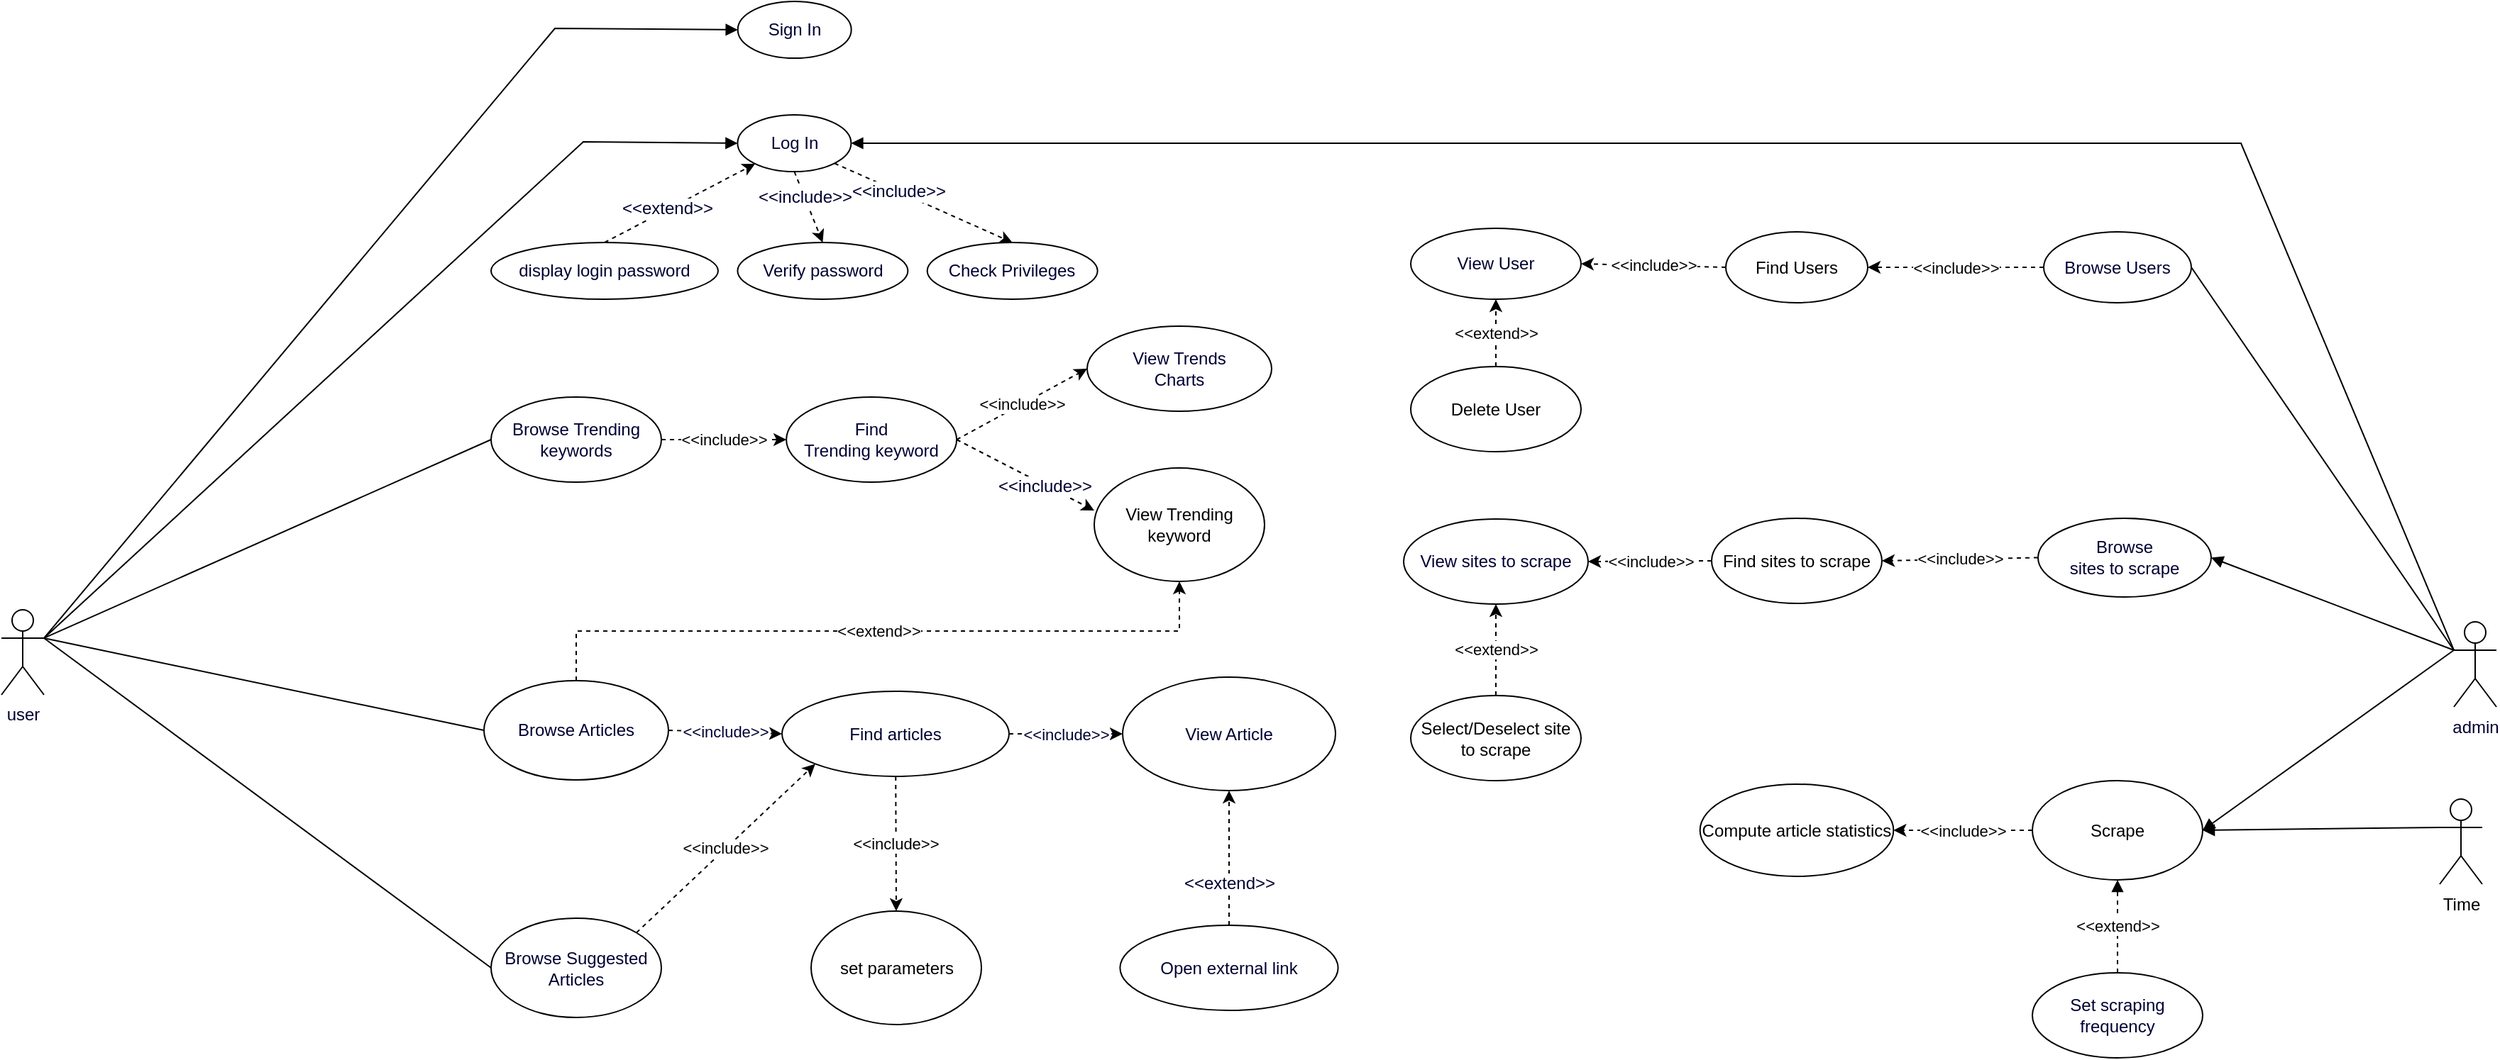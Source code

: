 <mxfile version="12.1.0" type="device" pages="1"><diagram id="ZAgGAIi3dmVIeflnCfv2" name="Page-1"><mxGraphModel dx="1679" dy="534" grid="1" gridSize="10" guides="1" tooltips="1" connect="1" arrows="1" fold="1" page="1" pageScale="1" pageWidth="827" pageHeight="1169" math="0" shadow="0"><root><mxCell id="0"/><mxCell id="1" parent="0"/><mxCell id="CP3oCDRxCd9tqITZmoJh-10" style="rounded=0;orthogonalLoop=1;jettySize=auto;html=1;entryX=0;entryY=0.5;entryDx=0;entryDy=0;exitX=1;exitY=0.333;exitDx=0;exitDy=0;exitPerimeter=0;endArrow=block;endFill=1;fontColor=#000033;" parent="1" source="CP3oCDRxCd9tqITZmoJh-8" target="CP3oCDRxCd9tqITZmoJh-9" edge="1"><mxGeometry relative="1" as="geometry"><mxPoint x="100" y="280" as="sourcePoint"/><Array as="points"><mxPoint x="130" y="80"/></Array></mxGeometry></mxCell><mxCell id="CP3oCDRxCd9tqITZmoJh-12" style="edgeStyle=none;rounded=0;orthogonalLoop=1;jettySize=auto;html=1;exitX=1;exitY=0.333;exitDx=0;exitDy=0;exitPerimeter=0;entryX=0;entryY=0.5;entryDx=0;entryDy=0;endArrow=block;endFill=1;fontColor=#000033;" parent="1" source="CP3oCDRxCd9tqITZmoJh-8" target="CP3oCDRxCd9tqITZmoJh-11" edge="1"><mxGeometry relative="1" as="geometry"><Array as="points"><mxPoint x="150" y="160"/></Array></mxGeometry></mxCell><mxCell id="CP3oCDRxCd9tqITZmoJh-25" style="edgeStyle=none;rounded=0;orthogonalLoop=1;jettySize=auto;html=1;exitX=1;exitY=0.333;exitDx=0;exitDy=0;exitPerimeter=0;entryX=0;entryY=0.5;entryDx=0;entryDy=0;endArrow=none;endFill=0;fontColor=#000033;" parent="1" source="CP3oCDRxCd9tqITZmoJh-8" target="CP3oCDRxCd9tqITZmoJh-23" edge="1"><mxGeometry relative="1" as="geometry"/></mxCell><mxCell id="CP3oCDRxCd9tqITZmoJh-32" style="edgeStyle=none;rounded=0;orthogonalLoop=1;jettySize=auto;html=1;exitX=1;exitY=0.333;exitDx=0;exitDy=0;exitPerimeter=0;entryX=0;entryY=0.5;entryDx=0;entryDy=0;startArrow=none;startFill=0;endArrow=none;endFill=0;fontColor=#000033;" parent="1" source="CP3oCDRxCd9tqITZmoJh-8" target="CP3oCDRxCd9tqITZmoJh-31" edge="1"><mxGeometry relative="1" as="geometry"/></mxCell><mxCell id="CP3oCDRxCd9tqITZmoJh-58" style="edgeStyle=none;rounded=0;orthogonalLoop=1;jettySize=auto;html=1;exitX=1;exitY=0.333;exitDx=0;exitDy=0;exitPerimeter=0;entryX=0;entryY=0.5;entryDx=0;entryDy=0;startArrow=none;startFill=0;endArrow=none;endFill=0;fontColor=#000033;" parent="1" source="CP3oCDRxCd9tqITZmoJh-8" target="CP3oCDRxCd9tqITZmoJh-57" edge="1"><mxGeometry relative="1" as="geometry"/></mxCell><mxCell id="CP3oCDRxCd9tqITZmoJh-8" value="user" style="shape=umlActor;verticalLabelPosition=bottom;labelBackgroundColor=#ffffff;verticalAlign=top;html=1;fontColor=#000033;" parent="1" vertex="1"><mxGeometry x="-260" y="490" width="30" height="60" as="geometry"/></mxCell><mxCell id="CP3oCDRxCd9tqITZmoJh-9" value="Sign In" style="ellipse;whiteSpace=wrap;html=1;fontColor=#000033;" parent="1" vertex="1"><mxGeometry x="258.833" y="61" width="80" height="40" as="geometry"/></mxCell><mxCell id="CP3oCDRxCd9tqITZmoJh-16" style="edgeStyle=none;rounded=0;orthogonalLoop=1;jettySize=auto;html=1;exitX=0.5;exitY=1;exitDx=0;exitDy=0;entryX=0.5;entryY=0;entryDx=0;entryDy=0;dashed=1;fontColor=#000033;" parent="1" source="CP3oCDRxCd9tqITZmoJh-11" target="CP3oCDRxCd9tqITZmoJh-15" edge="1"><mxGeometry relative="1" as="geometry"/></mxCell><mxCell id="CP3oCDRxCd9tqITZmoJh-17" value="&amp;lt;&amp;lt;include&amp;gt;&amp;gt;" style="text;html=1;align=center;verticalAlign=middle;resizable=0;points=[];;labelBackgroundColor=#ffffff;fontColor=#000033;" parent="CP3oCDRxCd9tqITZmoJh-16" vertex="1" connectable="0"><mxGeometry x="-0.295" relative="1" as="geometry"><mxPoint as="offset"/></mxGeometry></mxCell><mxCell id="CP3oCDRxCd9tqITZmoJh-11" value="Log In" style="ellipse;whiteSpace=wrap;html=1;fontColor=#000033;" parent="1" vertex="1"><mxGeometry x="258.693" y="141" width="80" height="40" as="geometry"/></mxCell><mxCell id="CP3oCDRxCd9tqITZmoJh-15" value="Verify password" style="ellipse;whiteSpace=wrap;html=1;fontColor=#000033;" parent="1" vertex="1"><mxGeometry x="258.693" y="231" width="120" height="40" as="geometry"/></mxCell><mxCell id="CP3oCDRxCd9tqITZmoJh-20" style="edgeStyle=none;rounded=0;orthogonalLoop=1;jettySize=auto;html=1;exitX=0.5;exitY=0;exitDx=0;exitDy=0;dashed=1;fontColor=#000033;" parent="1" source="CP3oCDRxCd9tqITZmoJh-18" target="CP3oCDRxCd9tqITZmoJh-11" edge="1"><mxGeometry relative="1" as="geometry"/></mxCell><mxCell id="CP3oCDRxCd9tqITZmoJh-21" value="&amp;lt;&amp;lt;extend&amp;gt;&amp;gt;" style="text;html=1;align=center;verticalAlign=middle;resizable=0;points=[];;labelBackgroundColor=#ffffff;fontColor=#000033;" parent="CP3oCDRxCd9tqITZmoJh-20" vertex="1" connectable="0"><mxGeometry x="-0.163" y="1" relative="1" as="geometry"><mxPoint as="offset"/></mxGeometry></mxCell><mxCell id="CP3oCDRxCd9tqITZmoJh-18" value="display login password" style="ellipse;whiteSpace=wrap;html=1;fontColor=#000033;" parent="1" vertex="1"><mxGeometry x="84.983" y="231" width="160" height="40" as="geometry"/></mxCell><mxCell id="AH1tyNpUIjv2iRFEE-po-1" value="&amp;lt;&amp;lt;include&amp;gt;&amp;gt;" style="rounded=0;orthogonalLoop=1;jettySize=auto;html=1;exitX=1;exitY=0.5;exitDx=0;exitDy=0;entryX=0;entryY=0.5;entryDx=0;entryDy=0;dashed=1;" parent="1" source="CP3oCDRxCd9tqITZmoJh-23" target="CP3oCDRxCd9tqITZmoJh-27" edge="1"><mxGeometry relative="1" as="geometry"/></mxCell><mxCell id="CP3oCDRxCd9tqITZmoJh-23" value="&lt;div&gt;Browse Trending&lt;/div&gt;&lt;font style=&quot;font-size: 12px&quot;&gt;keywords&lt;/font&gt;" style="ellipse;whiteSpace=wrap;html=1;fontColor=#000033;" parent="1" vertex="1"><mxGeometry x="85" y="340" width="120" height="60" as="geometry"/></mxCell><mxCell id="CP3oCDRxCd9tqITZmoJh-33" style="edgeStyle=none;rounded=0;orthogonalLoop=1;jettySize=auto;html=1;exitX=1;exitY=0.5;exitDx=0;exitDy=0;entryX=0;entryY=0.375;entryDx=0;entryDy=0;entryPerimeter=0;startArrow=none;startFill=0;endArrow=classic;endFill=1;dashed=1;fontColor=#000033;" parent="1" source="CP3oCDRxCd9tqITZmoJh-27" target="AH1tyNpUIjv2iRFEE-po-2" edge="1"><mxGeometry relative="1" as="geometry"/></mxCell><mxCell id="CP3oCDRxCd9tqITZmoJh-39" value="&amp;lt;&amp;lt;include&amp;gt;&amp;gt;" style="text;html=1;align=center;verticalAlign=middle;resizable=0;points=[];;labelBackgroundColor=#ffffff;fontColor=#000033;" parent="CP3oCDRxCd9tqITZmoJh-33" vertex="1" connectable="0"><mxGeometry x="0.285" y="-1" relative="1" as="geometry"><mxPoint as="offset"/></mxGeometry></mxCell><mxCell id="CP3oCDRxCd9tqITZmoJh-27" value="&lt;div&gt;Find&lt;br&gt;&lt;/div&gt;&lt;font style=&quot;font-size: 12px&quot;&gt;Trending keyword&lt;br&gt;&lt;/font&gt;" style="ellipse;whiteSpace=wrap;html=1;fontColor=#000033;" parent="1" vertex="1"><mxGeometry x="293.06" y="340" width="120" height="60" as="geometry"/></mxCell><mxCell id="CP3oCDRxCd9tqITZmoJh-42" value="&amp;lt;&amp;lt;include&amp;gt;&amp;gt;" style="edgeStyle=none;rounded=0;orthogonalLoop=1;jettySize=auto;html=1;exitX=1;exitY=0.5;exitDx=0;exitDy=0;entryX=0;entryY=0.5;entryDx=0;entryDy=0;dashed=1;startArrow=none;startFill=0;endArrow=classic;endFill=1;fontColor=#000033;" parent="1" source="CP3oCDRxCd9tqITZmoJh-31" target="CP3oCDRxCd9tqITZmoJh-41" edge="1"><mxGeometry relative="1" as="geometry"/></mxCell><mxCell id="CP3oCDRxCd9tqITZmoJh-31" value="Browse Articles" style="ellipse;whiteSpace=wrap;html=1;fontColor=#000033;" parent="1" vertex="1"><mxGeometry x="80" y="540" width="130" height="70" as="geometry"/></mxCell><mxCell id="AH1tyNpUIjv2iRFEE-po-13" value="&amp;lt;&amp;lt;include&amp;gt;&amp;gt;" style="edgeStyle=none;rounded=0;orthogonalLoop=1;jettySize=auto;html=1;entryX=0.5;entryY=0;entryDx=0;entryDy=0;dashed=1;" parent="1" source="CP3oCDRxCd9tqITZmoJh-41" target="AH1tyNpUIjv2iRFEE-po-11" edge="1"><mxGeometry relative="1" as="geometry"/></mxCell><mxCell id="CP3oCDRxCd9tqITZmoJh-41" value="Find articles" style="ellipse;whiteSpace=wrap;html=1;fontColor=#000033;" parent="1" vertex="1"><mxGeometry x="290" y="547.5" width="160" height="60" as="geometry"/></mxCell><mxCell id="CP3oCDRxCd9tqITZmoJh-52" value="&amp;lt;&amp;lt;include&amp;gt;&amp;gt;" style="edgeStyle=none;rounded=0;orthogonalLoop=1;jettySize=auto;html=1;exitX=1;exitY=0.5;exitDx=0;exitDy=0;entryX=0;entryY=0.5;entryDx=0;entryDy=0;dashed=1;startArrow=none;startFill=0;endArrow=classic;endFill=1;fontColor=#000033;" parent="1" source="CP3oCDRxCd9tqITZmoJh-41" target="CP3oCDRxCd9tqITZmoJh-51" edge="1"><mxGeometry relative="1" as="geometry"><mxPoint x="450.0" y="667.5" as="sourcePoint"/></mxGeometry></mxCell><mxCell id="CP3oCDRxCd9tqITZmoJh-51" value="View Article" style="ellipse;whiteSpace=wrap;html=1;fontColor=#000033;" parent="1" vertex="1"><mxGeometry x="530" y="537.5" width="150" height="80" as="geometry"/></mxCell><mxCell id="CP3oCDRxCd9tqITZmoJh-54" value="Open external link" style="ellipse;whiteSpace=wrap;html=1;fontColor=#000033;" parent="1" vertex="1"><mxGeometry x="528.18" y="712.5" width="153.64" height="60" as="geometry"/></mxCell><mxCell id="AH1tyNpUIjv2iRFEE-po-10" value="&amp;lt;&amp;lt;include&amp;gt;&amp;gt;" style="edgeStyle=none;rounded=0;orthogonalLoop=1;jettySize=auto;html=1;exitX=1;exitY=0;exitDx=0;exitDy=0;entryX=0;entryY=1;entryDx=0;entryDy=0;dashed=1;" parent="1" source="CP3oCDRxCd9tqITZmoJh-57" target="CP3oCDRxCd9tqITZmoJh-41" edge="1"><mxGeometry relative="1" as="geometry"/></mxCell><mxCell id="CP3oCDRxCd9tqITZmoJh-57" value="&lt;div&gt;Browse Suggested&lt;/div&gt;&lt;div&gt;Articles&lt;br&gt;&lt;/div&gt;&lt;i&gt;&lt;font style=&quot;font-size: 10px&quot;&gt;&lt;/font&gt;&lt;/i&gt;" style="ellipse;whiteSpace=wrap;html=1;fontColor=#000033;" parent="1" vertex="1"><mxGeometry x="85" y="707.5" width="120" height="70" as="geometry"/></mxCell><mxCell id="AH1tyNpUIjv2iRFEE-po-49" value="&amp;lt;&amp;lt;include&amp;gt;&amp;gt;" style="edgeStyle=none;rounded=0;orthogonalLoop=1;jettySize=auto;html=1;exitX=1;exitY=0.5;exitDx=0;exitDy=0;entryX=0;entryY=0.5;entryDx=0;entryDy=0;dashed=1;endArrow=classic;endFill=1;" parent="1" source="CP3oCDRxCd9tqITZmoJh-27" target="CP3oCDRxCd9tqITZmoJh-68" edge="1"><mxGeometry relative="1" as="geometry"/></mxCell><mxCell id="CP3oCDRxCd9tqITZmoJh-68" value="&lt;div&gt;View Trends&lt;/div&gt;&lt;div&gt;Charts&lt;br&gt;&lt;/div&gt;" style="ellipse;whiteSpace=wrap;html=1;fontColor=#000033;" parent="1" vertex="1"><mxGeometry x="505" y="290" width="130" height="60" as="geometry"/></mxCell><mxCell id="27m-Bh1FoH7Uecb6Px1l-14" style="edgeStyle=none;rounded=0;orthogonalLoop=1;jettySize=auto;html=1;exitX=0;exitY=0.333;exitDx=0;exitDy=0;exitPerimeter=0;endArrow=block;endFill=1;entryX=1;entryY=0.5;entryDx=0;entryDy=0;" parent="1" source="CP3oCDRxCd9tqITZmoJh-70" target="AH1tyNpUIjv2iRFEE-po-36" edge="1"><mxGeometry relative="1" as="geometry"><mxPoint x="1256.0" y="678.5" as="targetPoint"/></mxGeometry></mxCell><mxCell id="27m-Bh1FoH7Uecb6Px1l-19" style="edgeStyle=none;rounded=0;orthogonalLoop=1;jettySize=auto;html=1;exitX=0;exitY=0.333;exitDx=0;exitDy=0;exitPerimeter=0;entryX=1;entryY=0.5;entryDx=0;entryDy=0;startArrow=none;startFill=0;endArrow=block;endFill=1;" parent="1" source="CP3oCDRxCd9tqITZmoJh-70" target="27m-Bh1FoH7Uecb6Px1l-17" edge="1"><mxGeometry relative="1" as="geometry"/></mxCell><mxCell id="27m-Bh1FoH7Uecb6Px1l-24" style="edgeStyle=none;rounded=0;orthogonalLoop=1;jettySize=auto;html=1;exitX=0;exitY=0.333;exitDx=0;exitDy=0;exitPerimeter=0;entryX=1;entryY=0.5;entryDx=0;entryDy=0;startArrow=none;startFill=0;endArrow=block;endFill=1;" parent="1" source="CP3oCDRxCd9tqITZmoJh-70" target="CP3oCDRxCd9tqITZmoJh-11" edge="1"><mxGeometry relative="1" as="geometry"><Array as="points"><mxPoint x="1318" y="161"/></Array></mxGeometry></mxCell><mxCell id="CP3oCDRxCd9tqITZmoJh-70" value="admin" style="shape=umlActor;verticalLabelPosition=bottom;labelBackgroundColor=#ffffff;verticalAlign=top;html=1;outlineConnect=0;fontColor=#000033;" parent="1" vertex="1"><mxGeometry x="1468" y="498.5" width="30" height="60" as="geometry"/></mxCell><mxCell id="CP3oCDRxCd9tqITZmoJh-73" value="View User" style="ellipse;whiteSpace=wrap;html=1;fontColor=#000033;" parent="1" vertex="1"><mxGeometry x="733" y="221" width="120" height="50" as="geometry"/></mxCell><mxCell id="3uTC4VKs4l4GMZnqRIRb-13" style="rounded=0;orthogonalLoop=1;jettySize=auto;html=1;exitX=1;exitY=0.5;exitDx=0;exitDy=0;entryX=0;entryY=0.333;entryDx=0;entryDy=0;entryPerimeter=0;endArrow=none;endFill=0;" parent="1" source="27m-Bh1FoH7Uecb6Px1l-5" target="CP3oCDRxCd9tqITZmoJh-70" edge="1"><mxGeometry relative="1" as="geometry"/></mxCell><mxCell id="AH1tyNpUIjv2iRFEE-po-16" value="&amp;lt;&amp;lt;include&amp;gt;&amp;gt;" style="edgeStyle=none;rounded=0;orthogonalLoop=1;jettySize=auto;html=1;exitX=0;exitY=0.5;exitDx=0;exitDy=0;entryX=1;entryY=0.5;entryDx=0;entryDy=0;dashed=1;" parent="1" source="27m-Bh1FoH7Uecb6Px1l-5" target="AH1tyNpUIjv2iRFEE-po-15" edge="1"><mxGeometry relative="1" as="geometry"/></mxCell><mxCell id="27m-Bh1FoH7Uecb6Px1l-5" value="Browse Users" style="ellipse;whiteSpace=wrap;html=1;fontColor=#000033;" parent="1" vertex="1"><mxGeometry x="1179" y="223.5" width="104" height="50" as="geometry"/></mxCell><mxCell id="nXRlY34XPdnpc04_hnTt-8" value="&amp;lt;&amp;lt;extend&amp;gt;&amp;gt;" style="edgeStyle=none;rounded=0;orthogonalLoop=1;jettySize=auto;html=1;exitX=0.5;exitY=0;exitDx=0;exitDy=0;entryX=0.5;entryY=1;entryDx=0;entryDy=0;endArrow=block;endFill=1;dashed=1;" parent="1" source="27m-Bh1FoH7Uecb6Px1l-11" target="AH1tyNpUIjv2iRFEE-po-36" edge="1"><mxGeometry relative="1" as="geometry"/></mxCell><mxCell id="27m-Bh1FoH7Uecb6Px1l-11" value="Set scraping frequency" style="ellipse;whiteSpace=wrap;html=1;fontColor=#000033;" parent="1" vertex="1"><mxGeometry x="1171" y="746" width="120" height="60" as="geometry"/></mxCell><mxCell id="AH1tyNpUIjv2iRFEE-po-24" value="&amp;lt;&amp;lt;include&amp;gt;&amp;gt;" style="edgeStyle=none;rounded=0;orthogonalLoop=1;jettySize=auto;html=1;exitX=0;exitY=0.5;exitDx=0;exitDy=0;entryX=1;entryY=0.5;entryDx=0;entryDy=0;dashed=1;" parent="1" source="27m-Bh1FoH7Uecb6Px1l-17" target="AH1tyNpUIjv2iRFEE-po-22" edge="1"><mxGeometry relative="1" as="geometry"/></mxCell><mxCell id="27m-Bh1FoH7Uecb6Px1l-17" value="&lt;div&gt;Browse&lt;/div&gt;&lt;div&gt;sites to scrape&lt;br&gt;&lt;/div&gt;" style="ellipse;whiteSpace=wrap;html=1;fontColor=#000033;" parent="1" vertex="1"><mxGeometry x="1175" y="425.5" width="122" height="55.5" as="geometry"/></mxCell><mxCell id="27m-Bh1FoH7Uecb6Px1l-20" value="View sites to scrape" style="ellipse;whiteSpace=wrap;html=1;fontColor=#000033;" parent="1" vertex="1"><mxGeometry x="728" y="426" width="130" height="60" as="geometry"/></mxCell><mxCell id="3uTC4VKs4l4GMZnqRIRb-2" value="Check Privileges" style="ellipse;whiteSpace=wrap;html=1;fontColor=#000033;" parent="1" vertex="1"><mxGeometry x="392.333" y="231" width="120" height="40" as="geometry"/></mxCell><mxCell id="3uTC4VKs4l4GMZnqRIRb-3" style="edgeStyle=none;rounded=0;orthogonalLoop=1;jettySize=auto;html=1;exitX=1;exitY=1;exitDx=0;exitDy=0;entryX=0.5;entryY=0;entryDx=0;entryDy=0;dashed=1;fontColor=#000033;" parent="1" source="CP3oCDRxCd9tqITZmoJh-11" target="3uTC4VKs4l4GMZnqRIRb-2" edge="1"><mxGeometry relative="1" as="geometry"><mxPoint x="208.693" y="191" as="sourcePoint"/><mxPoint x="308.693" y="321" as="targetPoint"/><Array as="points"/></mxGeometry></mxCell><mxCell id="3uTC4VKs4l4GMZnqRIRb-4" value="&amp;lt;&amp;lt;include&amp;gt;&amp;gt;" style="text;html=1;align=center;verticalAlign=middle;resizable=0;points=[];;labelBackgroundColor=#ffffff;fontColor=#000033;" parent="3uTC4VKs4l4GMZnqRIRb-3" vertex="1" connectable="0"><mxGeometry x="-0.295" relative="1" as="geometry"><mxPoint as="offset"/></mxGeometry></mxCell><mxCell id="3uTC4VKs4l4GMZnqRIRb-7" style="edgeStyle=none;rounded=0;orthogonalLoop=1;jettySize=auto;html=1;exitX=0.5;exitY=0;exitDx=0;exitDy=0;entryX=0.5;entryY=1;entryDx=0;entryDy=0;dashed=1;startArrow=none;startFill=0;endArrow=classic;endFill=1;fontColor=#000033;" parent="1" source="CP3oCDRxCd9tqITZmoJh-54" target="CP3oCDRxCd9tqITZmoJh-51" edge="1"><mxGeometry relative="1" as="geometry"><mxPoint x="330" y="747.5" as="sourcePoint"/><mxPoint x="172.844" y="816.498" as="targetPoint"/></mxGeometry></mxCell><mxCell id="3uTC4VKs4l4GMZnqRIRb-8" value="&amp;lt;&amp;lt;extend&amp;gt;&amp;gt;" style="text;html=1;align=center;verticalAlign=middle;resizable=0;points=[];;labelBackgroundColor=#ffffff;fontColor=#000033;" parent="3uTC4VKs4l4GMZnqRIRb-7" vertex="1" connectable="0"><mxGeometry x="-0.377" relative="1" as="geometry"><mxPoint as="offset"/></mxGeometry></mxCell><mxCell id="AH1tyNpUIjv2iRFEE-po-3" value="&amp;lt;&amp;lt;extend&amp;gt;&amp;gt;" style="edgeStyle=orthogonalEdgeStyle;rounded=0;orthogonalLoop=1;jettySize=auto;html=1;exitX=0.5;exitY=0;exitDx=0;exitDy=0;dashed=1;entryX=0.5;entryY=1;entryDx=0;entryDy=0;" parent="1" source="CP3oCDRxCd9tqITZmoJh-31" target="AH1tyNpUIjv2iRFEE-po-2" edge="1"><mxGeometry relative="1" as="geometry"><mxPoint x="310" y="490" as="targetPoint"/></mxGeometry></mxCell><mxCell id="AH1tyNpUIjv2iRFEE-po-2" value="View Trending keyword" style="ellipse;whiteSpace=wrap;html=1;" parent="1" vertex="1"><mxGeometry x="510" y="390" width="120" height="80" as="geometry"/></mxCell><mxCell id="AH1tyNpUIjv2iRFEE-po-11" value="set parameters" style="ellipse;whiteSpace=wrap;html=1;" parent="1" vertex="1"><mxGeometry x="310.5" y="702.5" width="120" height="80" as="geometry"/></mxCell><mxCell id="AH1tyNpUIjv2iRFEE-po-17" value="&amp;lt;&amp;lt;include&amp;gt;&amp;gt;" style="edgeStyle=none;rounded=0;orthogonalLoop=1;jettySize=auto;html=1;exitX=0;exitY=0.5;exitDx=0;exitDy=0;entryX=1;entryY=0.5;entryDx=0;entryDy=0;dashed=1;" parent="1" source="AH1tyNpUIjv2iRFEE-po-15" target="CP3oCDRxCd9tqITZmoJh-73" edge="1"><mxGeometry relative="1" as="geometry"/></mxCell><mxCell id="AH1tyNpUIjv2iRFEE-po-15" value="Find Users" style="ellipse;whiteSpace=wrap;html=1;" parent="1" vertex="1"><mxGeometry x="955" y="223.5" width="100" height="50" as="geometry"/></mxCell><mxCell id="AH1tyNpUIjv2iRFEE-po-25" value="&amp;lt;&amp;lt;include&amp;gt;&amp;gt;" style="edgeStyle=none;rounded=0;orthogonalLoop=1;jettySize=auto;html=1;exitX=0;exitY=0.5;exitDx=0;exitDy=0;entryX=1;entryY=0.5;entryDx=0;entryDy=0;dashed=1;" parent="1" source="AH1tyNpUIjv2iRFEE-po-22" target="27m-Bh1FoH7Uecb6Px1l-20" edge="1"><mxGeometry relative="1" as="geometry"/></mxCell><mxCell id="AH1tyNpUIjv2iRFEE-po-22" value="Find sites to scrape" style="ellipse;whiteSpace=wrap;html=1;" parent="1" vertex="1"><mxGeometry x="945" y="425.5" width="120" height="60" as="geometry"/></mxCell><mxCell id="AH1tyNpUIjv2iRFEE-po-27" value="&amp;lt;&amp;lt;extend&amp;gt;&amp;gt;" style="edgeStyle=none;rounded=0;orthogonalLoop=1;jettySize=auto;html=1;dashed=1;entryX=0.5;entryY=1;entryDx=0;entryDy=0;" parent="1" source="AH1tyNpUIjv2iRFEE-po-23" target="27m-Bh1FoH7Uecb6Px1l-20" edge="1"><mxGeometry relative="1" as="geometry"><mxPoint x="751" y="683.5" as="targetPoint"/></mxGeometry></mxCell><mxCell id="AH1tyNpUIjv2iRFEE-po-23" value="Select/Deselect site to scrape" style="ellipse;whiteSpace=wrap;html=1;" parent="1" vertex="1"><mxGeometry x="733" y="550.5" width="120" height="60" as="geometry"/></mxCell><mxCell id="AH1tyNpUIjv2iRFEE-po-43" style="edgeStyle=none;rounded=0;orthogonalLoop=1;jettySize=auto;html=1;exitX=0;exitY=0.333;exitDx=0;exitDy=0;exitPerimeter=0;entryX=1;entryY=0.5;entryDx=0;entryDy=0;endArrow=block;endFill=1;" parent="1" source="AH1tyNpUIjv2iRFEE-po-28" target="AH1tyNpUIjv2iRFEE-po-36" edge="1"><mxGeometry relative="1" as="geometry"/></mxCell><mxCell id="AH1tyNpUIjv2iRFEE-po-28" value="Time" style="shape=umlActor;verticalLabelPosition=bottom;labelBackgroundColor=#ffffff;verticalAlign=top;html=1;outlineConnect=0;" parent="1" vertex="1"><mxGeometry x="1458" y="623.5" width="30" height="60" as="geometry"/></mxCell><mxCell id="AH1tyNpUIjv2iRFEE-po-35" value="Compute article statistics" style="ellipse;whiteSpace=wrap;html=1;" parent="1" vertex="1"><mxGeometry x="936.83" y="613" width="136.35" height="65" as="geometry"/></mxCell><mxCell id="AH1tyNpUIjv2iRFEE-po-46" value="&amp;lt;&amp;lt;include&amp;gt;&amp;gt;" style="edgeStyle=none;rounded=0;orthogonalLoop=1;jettySize=auto;html=1;entryX=1;entryY=0.5;entryDx=0;entryDy=0;dashed=1;endArrow=classic;endFill=1;exitX=0;exitY=0.5;exitDx=0;exitDy=0;" parent="1" source="AH1tyNpUIjv2iRFEE-po-36" target="AH1tyNpUIjv2iRFEE-po-35" edge="1"><mxGeometry relative="1" as="geometry"/></mxCell><mxCell id="AH1tyNpUIjv2iRFEE-po-36" value="Scrape" style="ellipse;whiteSpace=wrap;html=1;" parent="1" vertex="1"><mxGeometry x="1171" y="610.5" width="120" height="70" as="geometry"/></mxCell><mxCell id="nXRlY34XPdnpc04_hnTt-1" value="Delete User" style="ellipse;whiteSpace=wrap;html=1;" parent="1" vertex="1"><mxGeometry x="733" y="318.5" width="120" height="60" as="geometry"/></mxCell><mxCell id="nXRlY34XPdnpc04_hnTt-2" value="&amp;lt;&amp;lt;extend&amp;gt;&amp;gt;" style="edgeStyle=none;rounded=0;orthogonalLoop=1;jettySize=auto;html=1;dashed=1;entryX=0.5;entryY=1;entryDx=0;entryDy=0;exitX=0.5;exitY=0;exitDx=0;exitDy=0;" parent="1" source="nXRlY34XPdnpc04_hnTt-1" target="CP3oCDRxCd9tqITZmoJh-73" edge="1"><mxGeometry relative="1" as="geometry"><mxPoint x="921" y="613.5" as="targetPoint"/><mxPoint x="921" y="534" as="sourcePoint"/></mxGeometry></mxCell></root></mxGraphModel></diagram></mxfile>